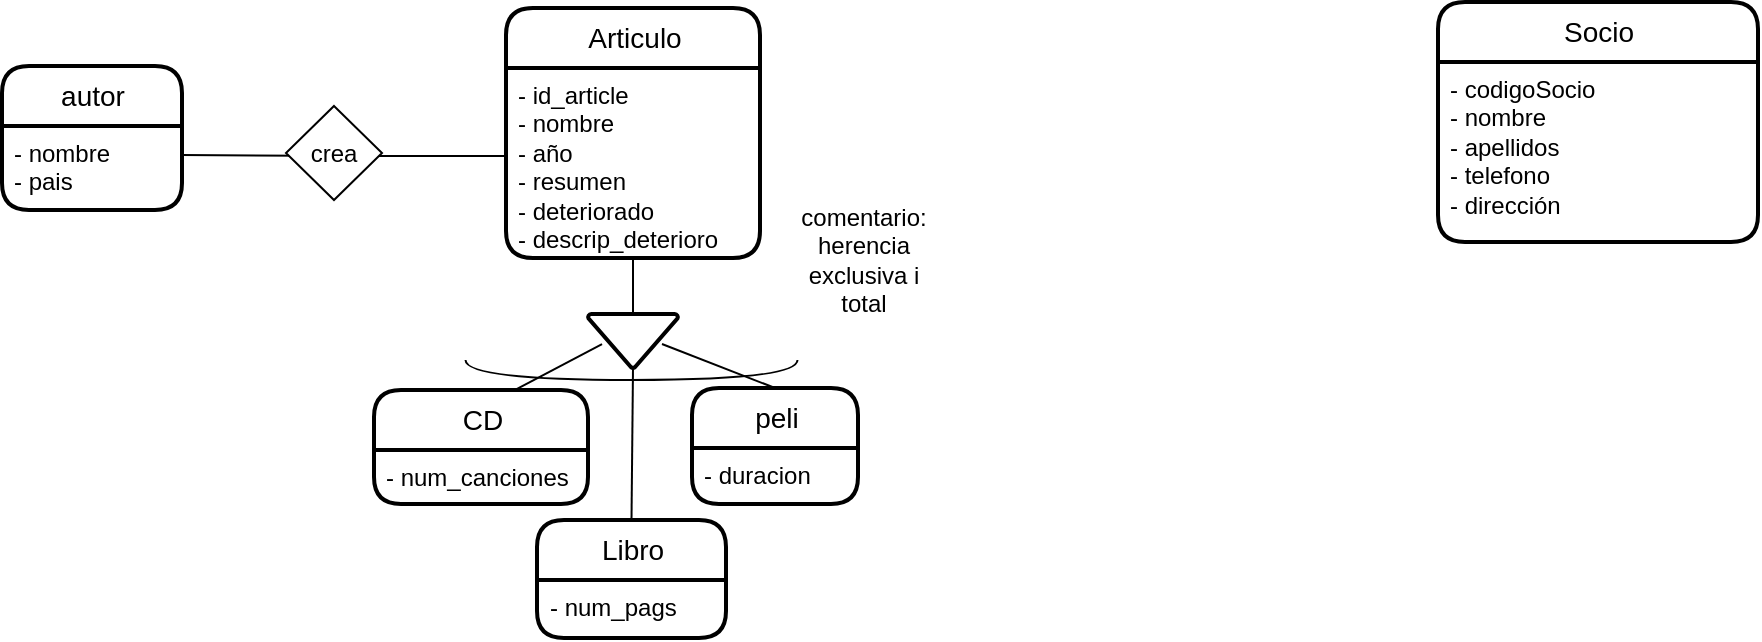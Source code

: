 <mxfile version="20.1.2" type="github">
  <diagram id="iubEhlrI9boxicGmr8iF" name="Página-1">
    <mxGraphModel dx="2234" dy="1060" grid="0" gridSize="10" guides="1" tooltips="1" connect="1" arrows="1" fold="1" page="1" pageScale="1" pageWidth="827" pageHeight="1169" math="0" shadow="0">
      <root>
        <mxCell id="0" />
        <mxCell id="1" parent="0" />
        <mxCell id="joA6L5iQ-tmYWj-9W7zl-1" value="Socio" style="swimlane;childLayout=stackLayout;horizontal=1;startSize=30;horizontalStack=0;rounded=1;fontSize=14;fontStyle=0;strokeWidth=2;resizeParent=0;resizeLast=1;shadow=0;dashed=0;align=center;html=1;" vertex="1" parent="1">
          <mxGeometry x="980" y="119" width="160" height="120" as="geometry" />
        </mxCell>
        <mxCell id="joA6L5iQ-tmYWj-9W7zl-2" value="- codigoSocio&lt;br&gt;- nombre&lt;br&gt;- apellidos&lt;br&gt;- telefono&lt;br&gt;- dirección" style="align=left;strokeColor=none;fillColor=none;spacingLeft=4;fontSize=12;verticalAlign=top;resizable=0;rotatable=0;part=1;html=1;" vertex="1" parent="joA6L5iQ-tmYWj-9W7zl-1">
          <mxGeometry y="30" width="160" height="90" as="geometry" />
        </mxCell>
        <mxCell id="rCaKu6jXFbbA0xZzCRfJ-1" value="Articulo" style="swimlane;childLayout=stackLayout;horizontal=1;startSize=30;horizontalStack=0;rounded=1;fontSize=14;fontStyle=0;strokeWidth=2;resizeParent=0;resizeLast=1;shadow=0;dashed=0;align=center;html=1;" vertex="1" parent="1">
          <mxGeometry x="514" y="122" width="127" height="125" as="geometry" />
        </mxCell>
        <mxCell id="rCaKu6jXFbbA0xZzCRfJ-2" value="&lt;div&gt;- id_article&lt;/div&gt;&lt;div&gt;- nombre&lt;/div&gt;&lt;div&gt;- año&lt;/div&gt;&lt;div&gt;- resumen&lt;br&gt;&lt;/div&gt;&lt;div&gt;- deteriorado&lt;/div&gt;&lt;div&gt;- descrip_deterioro&lt;br&gt;&lt;/div&gt;&lt;div&gt;&lt;br&gt;&lt;/div&gt;" style="align=left;strokeColor=none;fillColor=none;spacingLeft=4;fontSize=12;verticalAlign=top;resizable=0;rotatable=0;part=1;html=1;" vertex="1" parent="rCaKu6jXFbbA0xZzCRfJ-1">
          <mxGeometry y="30" width="127" height="95" as="geometry" />
        </mxCell>
        <mxCell id="rCaKu6jXFbbA0xZzCRfJ-3" style="edgeStyle=orthogonalEdgeStyle;rounded=0;orthogonalLoop=1;jettySize=auto;html=1;fontSize=12;endArrow=none;endFill=0;entryX=0.5;entryY=0;entryDx=0;entryDy=0;entryPerimeter=0;" edge="1" parent="1" source="rCaKu6jXFbbA0xZzCRfJ-2" target="rCaKu6jXFbbA0xZzCRfJ-4">
          <mxGeometry relative="1" as="geometry">
            <mxPoint x="577.5" y="275" as="targetPoint" />
          </mxGeometry>
        </mxCell>
        <mxCell id="rCaKu6jXFbbA0xZzCRfJ-4" value="" style="strokeWidth=2;html=1;shape=mxgraph.flowchart.merge_or_storage;whiteSpace=wrap;fontSize=12;" vertex="1" parent="1">
          <mxGeometry x="555" y="275" width="45" height="27" as="geometry" />
        </mxCell>
        <mxCell id="rCaKu6jXFbbA0xZzCRfJ-6" value="" style="endArrow=none;html=1;rounded=0;fontSize=12;entryX=0.156;entryY=0.556;entryDx=0;entryDy=0;entryPerimeter=0;exitX=0.644;exitY=0.015;exitDx=0;exitDy=0;exitPerimeter=0;" edge="1" parent="1" source="rCaKu6jXFbbA0xZzCRfJ-7" target="rCaKu6jXFbbA0xZzCRfJ-4">
          <mxGeometry relative="1" as="geometry">
            <mxPoint x="526" y="309" as="sourcePoint" />
            <mxPoint x="487" y="219" as="targetPoint" />
          </mxGeometry>
        </mxCell>
        <mxCell id="rCaKu6jXFbbA0xZzCRfJ-7" value="CD" style="swimlane;childLayout=stackLayout;horizontal=1;startSize=30;horizontalStack=0;rounded=1;fontSize=14;fontStyle=0;strokeWidth=2;resizeParent=0;resizeLast=1;shadow=0;dashed=0;align=center;html=1;" vertex="1" parent="1">
          <mxGeometry x="448" y="313" width="107" height="57" as="geometry" />
        </mxCell>
        <mxCell id="rCaKu6jXFbbA0xZzCRfJ-8" value="- num_canciones" style="align=left;strokeColor=none;fillColor=none;spacingLeft=4;fontSize=12;verticalAlign=top;resizable=0;rotatable=0;part=1;html=1;" vertex="1" parent="rCaKu6jXFbbA0xZzCRfJ-7">
          <mxGeometry y="30" width="107" height="27" as="geometry" />
        </mxCell>
        <mxCell id="rCaKu6jXFbbA0xZzCRfJ-9" value="" style="endArrow=none;html=1;rounded=0;fontSize=12;entryX=0.5;entryY=1;entryDx=0;entryDy=0;entryPerimeter=0;exitX=0.5;exitY=0;exitDx=0;exitDy=0;" edge="1" parent="1" source="rCaKu6jXFbbA0xZzCRfJ-10" target="rCaKu6jXFbbA0xZzCRfJ-4">
          <mxGeometry relative="1" as="geometry">
            <mxPoint x="580" y="324" as="sourcePoint" />
            <mxPoint x="572.02" y="300.012" as="targetPoint" />
          </mxGeometry>
        </mxCell>
        <mxCell id="rCaKu6jXFbbA0xZzCRfJ-10" value="Libro" style="swimlane;childLayout=stackLayout;horizontal=1;startSize=30;horizontalStack=0;rounded=1;fontSize=14;fontStyle=0;strokeWidth=2;resizeParent=0;resizeLast=1;shadow=0;dashed=0;align=center;html=1;" vertex="1" parent="1">
          <mxGeometry x="529.5" y="378" width="94.5" height="59" as="geometry" />
        </mxCell>
        <mxCell id="rCaKu6jXFbbA0xZzCRfJ-11" value="- num_pags" style="align=left;strokeColor=none;fillColor=none;spacingLeft=4;fontSize=12;verticalAlign=top;resizable=0;rotatable=0;part=1;html=1;" vertex="1" parent="rCaKu6jXFbbA0xZzCRfJ-10">
          <mxGeometry y="30" width="94.5" height="29" as="geometry" />
        </mxCell>
        <mxCell id="rCaKu6jXFbbA0xZzCRfJ-13" value="peli" style="swimlane;childLayout=stackLayout;horizontal=1;startSize=30;horizontalStack=0;rounded=1;fontSize=14;fontStyle=0;strokeWidth=2;resizeParent=0;resizeLast=1;shadow=0;dashed=0;align=center;html=1;" vertex="1" parent="1">
          <mxGeometry x="607" y="312" width="83" height="58" as="geometry" />
        </mxCell>
        <mxCell id="rCaKu6jXFbbA0xZzCRfJ-14" value="- duracion" style="align=left;strokeColor=none;fillColor=none;spacingLeft=4;fontSize=12;verticalAlign=top;resizable=0;rotatable=0;part=1;html=1;" vertex="1" parent="rCaKu6jXFbbA0xZzCRfJ-13">
          <mxGeometry y="30" width="83" height="28" as="geometry" />
        </mxCell>
        <mxCell id="rCaKu6jXFbbA0xZzCRfJ-15" value="" style="endArrow=none;html=1;rounded=0;fontSize=12;exitX=0.822;exitY=0.556;exitDx=0;exitDy=0;exitPerimeter=0;entryX=0.5;entryY=0;entryDx=0;entryDy=0;" edge="1" parent="1" source="rCaKu6jXFbbA0xZzCRfJ-4" target="rCaKu6jXFbbA0xZzCRfJ-13">
          <mxGeometry relative="1" as="geometry">
            <mxPoint x="537" y="284" as="sourcePoint" />
            <mxPoint x="697" y="284" as="targetPoint" />
          </mxGeometry>
        </mxCell>
        <mxCell id="rCaKu6jXFbbA0xZzCRfJ-16" value="" style="endArrow=none;html=1;rounded=0;fontSize=12;exitX=0.994;exitY=0.344;exitDx=0;exitDy=0;exitPerimeter=0;" edge="1" parent="1" source="rCaKu6jXFbbA0xZzCRfJ-20">
          <mxGeometry relative="1" as="geometry">
            <mxPoint x="397" y="196" as="sourcePoint" />
            <mxPoint x="514" y="196" as="targetPoint" />
            <Array as="points">
              <mxPoint x="435" y="196" />
            </Array>
          </mxGeometry>
        </mxCell>
        <mxCell id="rCaKu6jXFbbA0xZzCRfJ-19" value="autor" style="swimlane;childLayout=stackLayout;horizontal=1;startSize=30;horizontalStack=0;rounded=1;fontSize=14;fontStyle=0;strokeWidth=2;resizeParent=0;resizeLast=1;shadow=0;dashed=0;align=center;html=1;" vertex="1" parent="1">
          <mxGeometry x="262" y="151" width="90" height="72" as="geometry" />
        </mxCell>
        <mxCell id="rCaKu6jXFbbA0xZzCRfJ-20" value="&lt;div&gt;- nombre&lt;/div&gt;&lt;div&gt;- pais&lt;br&gt;&lt;/div&gt;" style="align=left;strokeColor=none;fillColor=none;spacingLeft=4;fontSize=12;verticalAlign=top;resizable=0;rotatable=0;part=1;html=1;" vertex="1" parent="rCaKu6jXFbbA0xZzCRfJ-19">
          <mxGeometry y="30" width="90" height="42" as="geometry" />
        </mxCell>
        <mxCell id="rCaKu6jXFbbA0xZzCRfJ-21" value="crea" style="rhombus;whiteSpace=wrap;html=1;fontSize=12;" vertex="1" parent="1">
          <mxGeometry x="404" y="171" width="48" height="47" as="geometry" />
        </mxCell>
        <mxCell id="rCaKu6jXFbbA0xZzCRfJ-24" value="" style="shape=requiredInterface;html=1;verticalLabelPosition=bottom;sketch=0;fontSize=12;direction=south;" vertex="1" parent="1">
          <mxGeometry x="493.75" y="298" width="166" height="10" as="geometry" />
        </mxCell>
        <mxCell id="rCaKu6jXFbbA0xZzCRfJ-31" value="comentario: herencia exclusiva i total" style="text;html=1;strokeColor=none;fillColor=none;align=center;verticalAlign=middle;whiteSpace=wrap;rounded=0;fontSize=12;" vertex="1" parent="1">
          <mxGeometry x="663" y="233" width="60" height="30" as="geometry" />
        </mxCell>
      </root>
    </mxGraphModel>
  </diagram>
</mxfile>
